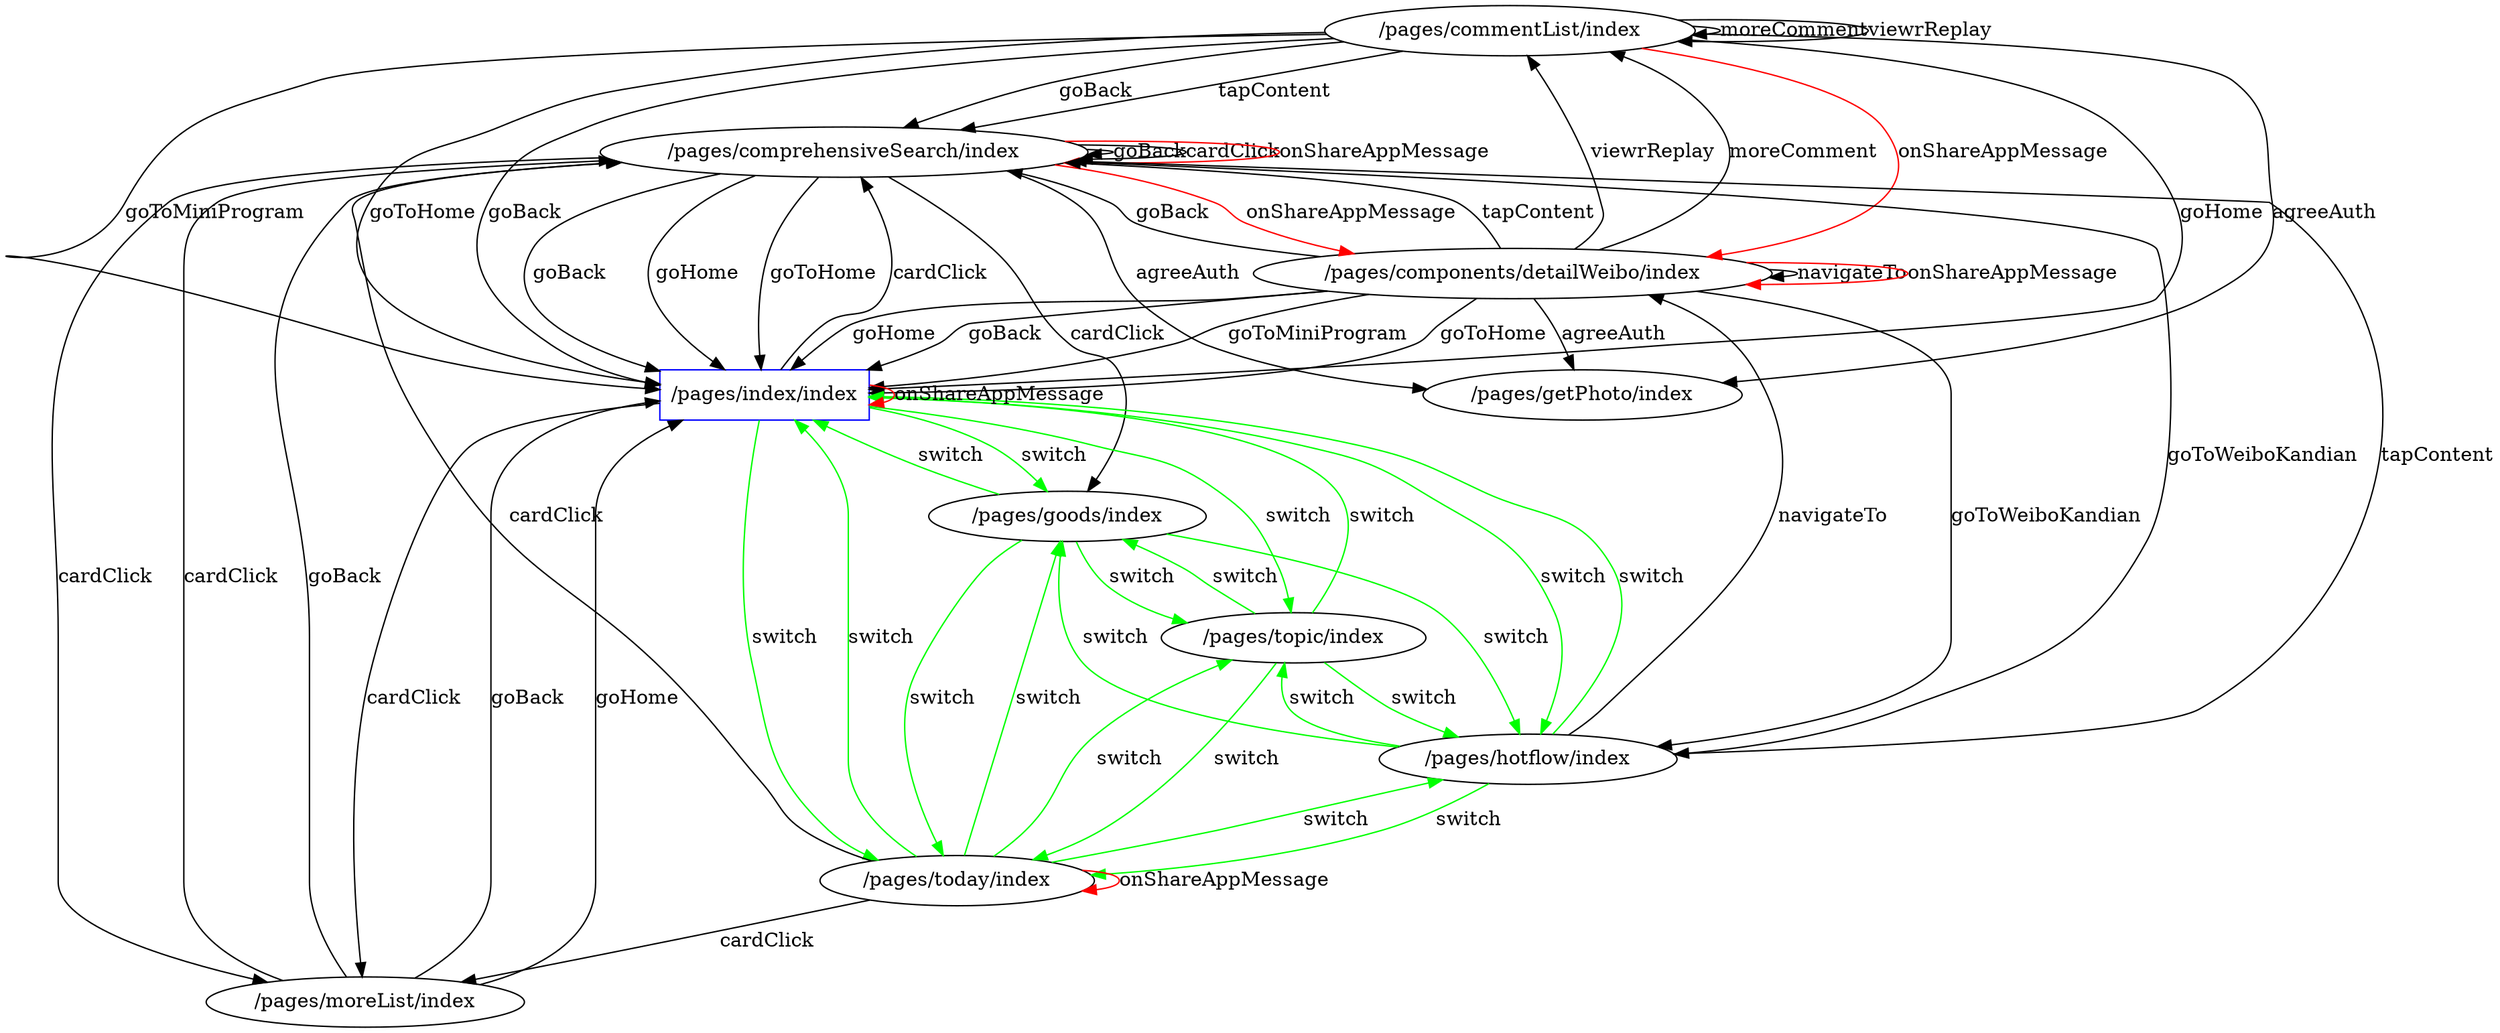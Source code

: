 // UI State Transfer Diagram
digraph {
	"/pages/commentList/index" [label="/pages/commentList/index"]
	"/pages/comprehensiveSearch/index" [label="/pages/comprehensiveSearch/index"]
	"/pages/getPhoto/index" [label="/pages/getPhoto/index"]
	"/pages/components/detailWeibo/index" [label="/pages/components/detailWeibo/index"]
	"/pages/topic/index" [label="/pages/topic/index"]
	"/pages/hotflow/index" [label="/pages/hotflow/index"]
	"/pages/index/index" [label="/pages/index/index" color=blue shape=rectangle]
	"/pages/moreList/index" [label="/pages/moreList/index"]
	"/pages/today/index" [label="/pages/today/index"]
	"/pages/goods/index" [label="/pages/goods/index"]
	"/pages/index/index" -> "/pages/topic/index" [label=switch color=green]
	"/pages/index/index" -> "/pages/hotflow/index" [label=switch color=green]
	"/pages/index/index" -> "/pages/goods/index" [label=switch color=green]
	"/pages/index/index" -> "/pages/today/index" [label=switch color=green]
	"/pages/topic/index" -> "/pages/index/index" [label=switch color=green]
	"/pages/topic/index" -> "/pages/hotflow/index" [label=switch color=green]
	"/pages/topic/index" -> "/pages/goods/index" [label=switch color=green]
	"/pages/topic/index" -> "/pages/today/index" [label=switch color=green]
	"/pages/hotflow/index" -> "/pages/index/index" [label=switch color=green]
	"/pages/hotflow/index" -> "/pages/topic/index" [label=switch color=green]
	"/pages/hotflow/index" -> "/pages/goods/index" [label=switch color=green]
	"/pages/hotflow/index" -> "/pages/today/index" [label=switch color=green]
	"/pages/goods/index" -> "/pages/index/index" [label=switch color=green]
	"/pages/goods/index" -> "/pages/topic/index" [label=switch color=green]
	"/pages/goods/index" -> "/pages/hotflow/index" [label=switch color=green]
	"/pages/goods/index" -> "/pages/today/index" [label=switch color=green]
	"/pages/today/index" -> "/pages/index/index" [label=switch color=green]
	"/pages/today/index" -> "/pages/topic/index" [label=switch color=green]
	"/pages/today/index" -> "/pages/hotflow/index" [label=switch color=green]
	"/pages/today/index" -> "/pages/goods/index" [label=switch color=green]
	"/pages/index/index" -> "/pages/index/index" [label=onShareAppMessage color=red]
	"/pages/index/index" -> "/pages/comprehensiveSearch/index" [label=cardClick]
	"/pages/index/index" -> "/pages/moreList/index" [label=cardClick]
	"/pages/today/index" -> "/pages/comprehensiveSearch/index" [label=cardClick]
	"/pages/today/index" -> "/pages/moreList/index" [label=cardClick]
	"/pages/today/index" -> "/pages/today/index" [label=onShareAppMessage color=red]
	"/pages/hotflow/index" -> "/pages/components/detailWeibo/index" [label=navigateTo]
	"/pages/hotflow/index" -> "/pages/comprehensiveSearch/index" [label=tapContent]
	"/pages/comprehensiveSearch/index" -> "/pages/components/detailWeibo/index" [label=onShareAppMessage color=red]
	"/pages/comprehensiveSearch/index" -> "/pages/index/index" [label=goBack]
	"/pages/comprehensiveSearch/index" -> "/pages/goods/index" [label=cardClick]
	"/pages/comprehensiveSearch/index" -> "/pages/hotflow/index" [label=goToWeiboKandian]
	"/pages/comprehensiveSearch/index" -> "/pages/index/index" [label=goHome]
	"/pages/comprehensiveSearch/index" -> "/pages/comprehensiveSearch/index" [label=goBack]
	"/pages/comprehensiveSearch/index" -> "/pages/index/index" [label=goToHome]
	"/pages/comprehensiveSearch/index" -> "/pages/comprehensiveSearch/index" [label=cardClick]
	"/pages/comprehensiveSearch/index" -> "/pages/getPhoto/index" [label=agreeAuth]
	"/pages/comprehensiveSearch/index" -> "/pages/comprehensiveSearch/index" [label=onShareAppMessage color=red]
	"/pages/comprehensiveSearch/index" -> "/pages/moreList/index" [label=cardClick]
	"/pages/components/detailWeibo/index" -> "/pages/comprehensiveSearch/index" [label=tapContent]
	"/pages/components/detailWeibo/index" -> "/pages/commentList/index" [label=viewrReplay]
	"/pages/components/detailWeibo/index" -> "/pages/components/detailWeibo/index" [label=navigateTo]
	"/pages/components/detailWeibo/index" -> "/pages/components/detailWeibo/index" [label=onShareAppMessage color=red]
	"/pages/components/detailWeibo/index" -> "/pages/getPhoto/index" [label=agreeAuth]
	"/pages/components/detailWeibo/index" -> "/pages/index/index" [label=goToHome]
	"/pages/components/detailWeibo/index" -> "/pages/index/index" [label=goHome]
	"/pages/components/detailWeibo/index" -> "/pages/hotflow/index" [label=goToWeiboKandian]
	"/pages/components/detailWeibo/index" -> "/pages/index/index" [label=goBack]
	"/pages/components/detailWeibo/index" -> "/pages/commentList/index" [label=moreComment]
	"/pages/components/detailWeibo/index" -> "/pages/index/index" [label=goToMiniProgram]
	"/pages/components/detailWeibo/index" -> "/pages/comprehensiveSearch/index" [label=goBack]
	"/pages/commentList/index" -> "/pages/index/index" [label=goBack]
	"/pages/commentList/index" -> "/pages/commentList/index" [label=moreComment]
	"/pages/commentList/index" -> "/pages/index/index" [label=goHome]
	"/pages/commentList/index" -> "/pages/index/index" [label=goToMiniProgram]
	"/pages/commentList/index" -> "/pages/comprehensiveSearch/index" [label=tapContent]
	"/pages/commentList/index" -> "/pages/comprehensiveSearch/index" [label=goBack]
	"/pages/commentList/index" -> "/pages/index/index" [label=goToHome]
	"/pages/commentList/index" -> "/pages/commentList/index" [label=viewrReplay]
	"/pages/commentList/index" -> "/pages/components/detailWeibo/index" [label=onShareAppMessage color=red]
	"/pages/commentList/index" -> "/pages/getPhoto/index" [label=agreeAuth]
	"/pages/moreList/index" -> "/pages/comprehensiveSearch/index" [label=cardClick]
	"/pages/moreList/index" -> "/pages/index/index" [label=goHome]
	"/pages/moreList/index" -> "/pages/index/index" [label=goBack]
	"/pages/moreList/index" -> "/pages/comprehensiveSearch/index" [label=goBack]
}
